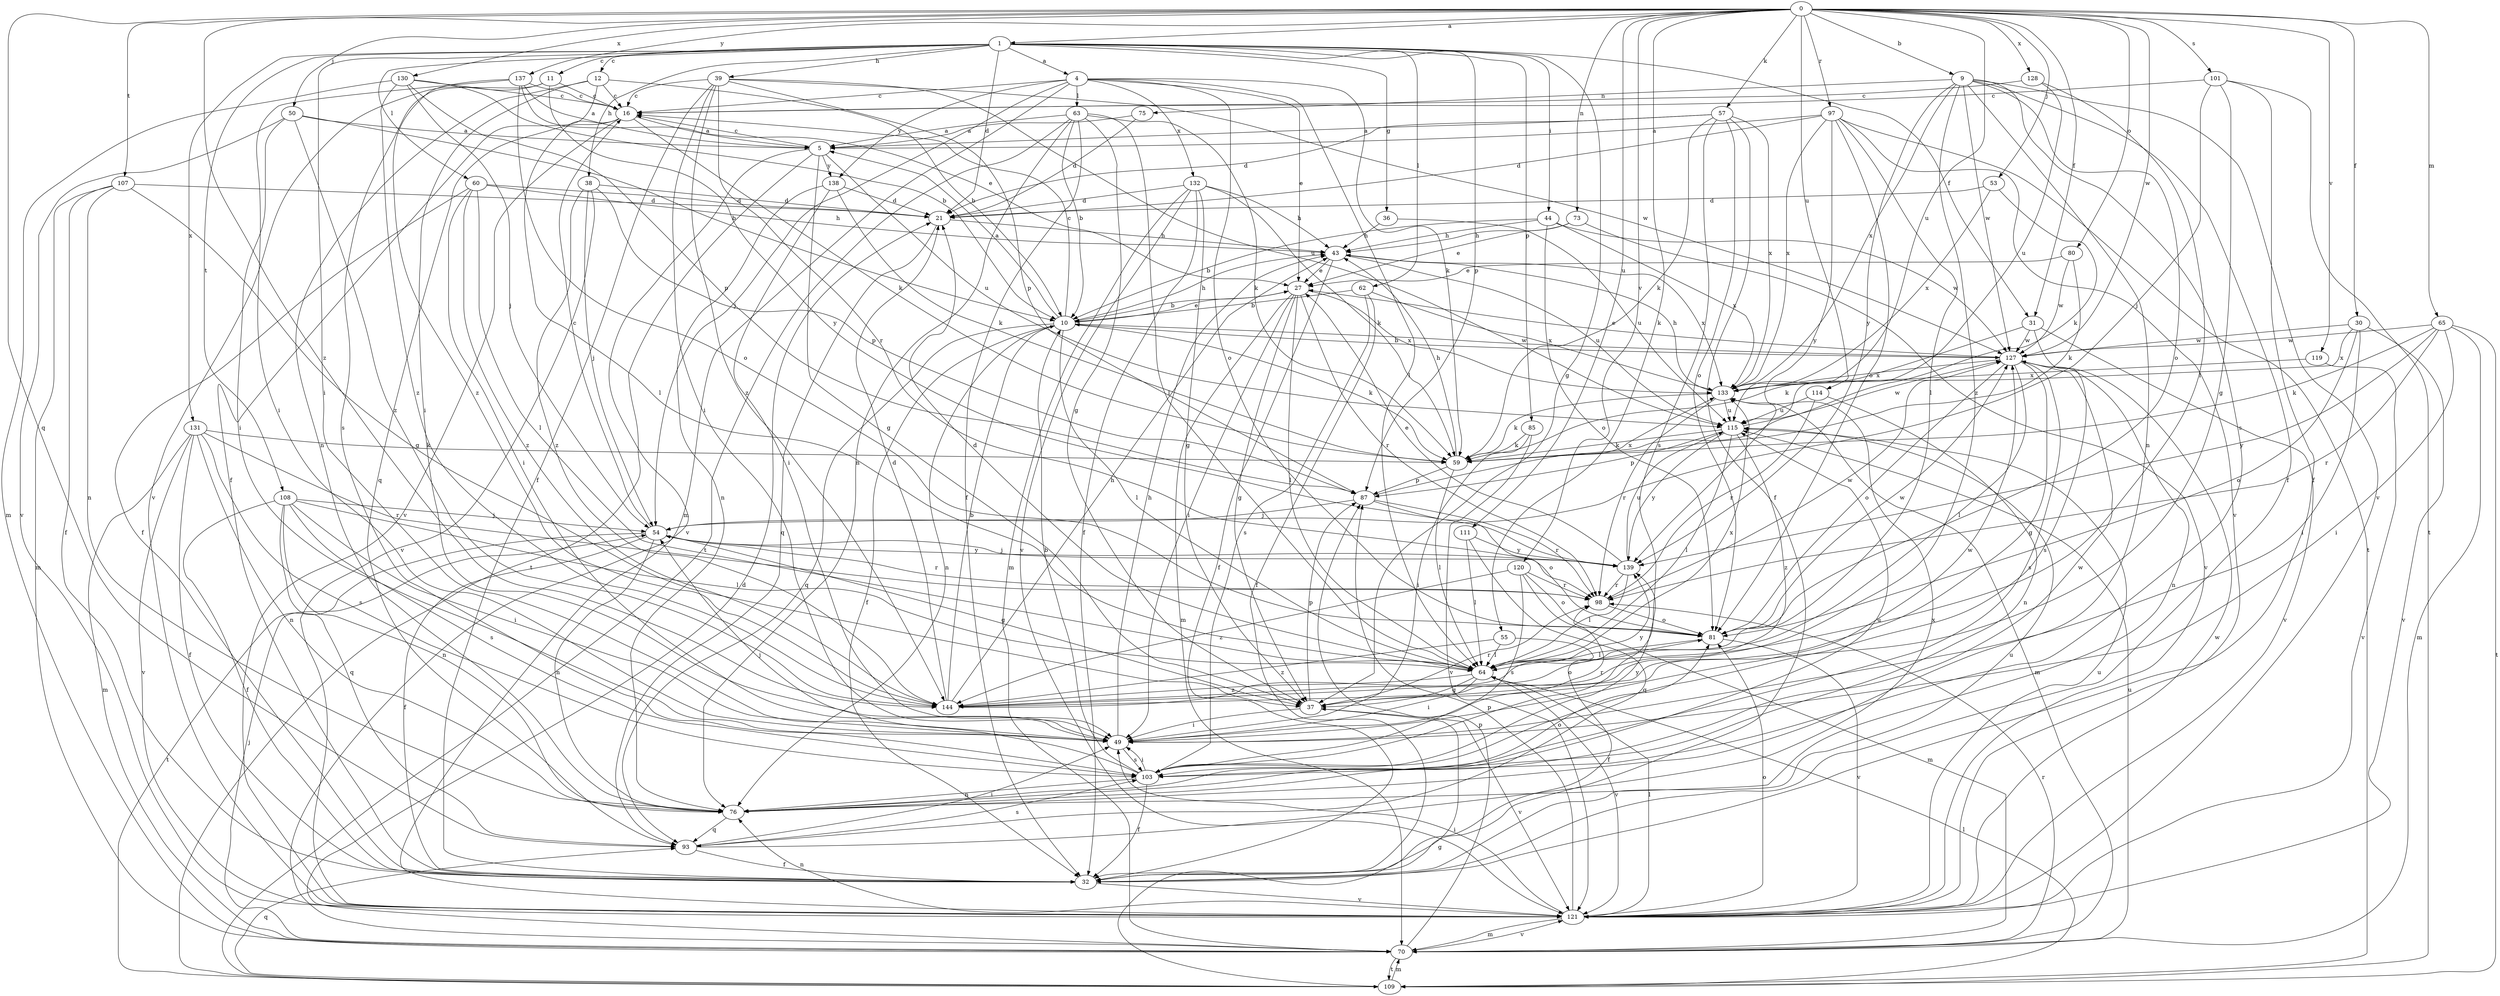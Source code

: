 strict digraph  {
0;
1;
4;
5;
9;
10;
11;
12;
16;
21;
27;
30;
31;
32;
36;
37;
38;
39;
43;
44;
49;
50;
53;
54;
55;
57;
59;
60;
62;
63;
64;
65;
70;
73;
75;
76;
80;
81;
85;
87;
93;
97;
98;
101;
103;
107;
108;
109;
111;
114;
115;
119;
120;
121;
127;
128;
130;
131;
132;
133;
137;
138;
139;
144;
0 -> 1  [label=a];
0 -> 9  [label=b];
0 -> 30  [label=f];
0 -> 31  [label=f];
0 -> 50  [label=j];
0 -> 53  [label=j];
0 -> 55  [label=k];
0 -> 57  [label=k];
0 -> 65  [label=m];
0 -> 73  [label=n];
0 -> 80  [label=o];
0 -> 93  [label=q];
0 -> 97  [label=r];
0 -> 101  [label=s];
0 -> 107  [label=t];
0 -> 111  [label=u];
0 -> 114  [label=u];
0 -> 115  [label=u];
0 -> 119  [label=v];
0 -> 120  [label=v];
0 -> 127  [label=w];
0 -> 128  [label=x];
0 -> 130  [label=x];
0 -> 137  [label=y];
0 -> 144  [label=z];
1 -> 4  [label=a];
1 -> 11  [label=c];
1 -> 12  [label=c];
1 -> 21  [label=d];
1 -> 31  [label=f];
1 -> 36  [label=g];
1 -> 37  [label=g];
1 -> 38  [label=h];
1 -> 39  [label=h];
1 -> 44  [label=i];
1 -> 49  [label=i];
1 -> 60  [label=l];
1 -> 62  [label=l];
1 -> 85  [label=p];
1 -> 87  [label=p];
1 -> 108  [label=t];
1 -> 131  [label=x];
4 -> 16  [label=c];
4 -> 27  [label=e];
4 -> 54  [label=j];
4 -> 59  [label=k];
4 -> 63  [label=l];
4 -> 64  [label=l];
4 -> 70  [label=m];
4 -> 81  [label=o];
4 -> 132  [label=x];
4 -> 138  [label=y];
5 -> 16  [label=c];
5 -> 37  [label=g];
5 -> 109  [label=t];
5 -> 115  [label=u];
5 -> 121  [label=v];
5 -> 138  [label=y];
9 -> 32  [label=f];
9 -> 75  [label=n];
9 -> 76  [label=n];
9 -> 81  [label=o];
9 -> 103  [label=s];
9 -> 121  [label=v];
9 -> 127  [label=w];
9 -> 133  [label=x];
9 -> 139  [label=y];
9 -> 144  [label=z];
10 -> 5  [label=a];
10 -> 16  [label=c];
10 -> 27  [label=e];
10 -> 32  [label=f];
10 -> 43  [label=h];
10 -> 59  [label=k];
10 -> 64  [label=l];
10 -> 76  [label=n];
10 -> 93  [label=q];
10 -> 127  [label=w];
11 -> 16  [label=c];
11 -> 103  [label=s];
11 -> 121  [label=v];
11 -> 139  [label=y];
12 -> 10  [label=b];
12 -> 16  [label=c];
12 -> 32  [label=f];
12 -> 49  [label=i];
12 -> 76  [label=n];
16 -> 5  [label=a];
16 -> 59  [label=k];
16 -> 64  [label=l];
16 -> 93  [label=q];
16 -> 121  [label=v];
21 -> 43  [label=h];
21 -> 93  [label=q];
27 -> 10  [label=b];
27 -> 37  [label=g];
27 -> 49  [label=i];
27 -> 64  [label=l];
27 -> 70  [label=m];
27 -> 98  [label=r];
27 -> 133  [label=x];
30 -> 49  [label=i];
30 -> 81  [label=o];
30 -> 121  [label=v];
30 -> 127  [label=w];
30 -> 133  [label=x];
31 -> 59  [label=k];
31 -> 103  [label=s];
31 -> 121  [label=v];
31 -> 127  [label=w];
32 -> 115  [label=u];
32 -> 121  [label=v];
36 -> 43  [label=h];
36 -> 115  [label=u];
37 -> 49  [label=i];
37 -> 87  [label=p];
37 -> 98  [label=r];
37 -> 121  [label=v];
38 -> 21  [label=d];
38 -> 54  [label=j];
38 -> 87  [label=p];
38 -> 121  [label=v];
38 -> 144  [label=z];
39 -> 16  [label=c];
39 -> 32  [label=f];
39 -> 49  [label=i];
39 -> 87  [label=p];
39 -> 98  [label=r];
39 -> 115  [label=u];
39 -> 127  [label=w];
39 -> 144  [label=z];
43 -> 27  [label=e];
43 -> 32  [label=f];
43 -> 115  [label=u];
43 -> 133  [label=x];
44 -> 10  [label=b];
44 -> 43  [label=h];
44 -> 81  [label=o];
44 -> 127  [label=w];
44 -> 133  [label=x];
49 -> 43  [label=h];
49 -> 98  [label=r];
49 -> 103  [label=s];
49 -> 127  [label=w];
50 -> 5  [label=a];
50 -> 10  [label=b];
50 -> 49  [label=i];
50 -> 121  [label=v];
50 -> 144  [label=z];
53 -> 21  [label=d];
53 -> 59  [label=k];
53 -> 133  [label=x];
54 -> 16  [label=c];
54 -> 32  [label=f];
54 -> 37  [label=g];
54 -> 76  [label=n];
54 -> 98  [label=r];
54 -> 109  [label=t];
54 -> 139  [label=y];
55 -> 32  [label=f];
55 -> 64  [label=l];
55 -> 144  [label=z];
57 -> 5  [label=a];
57 -> 21  [label=d];
57 -> 32  [label=f];
57 -> 59  [label=k];
57 -> 81  [label=o];
57 -> 103  [label=s];
57 -> 133  [label=x];
59 -> 43  [label=h];
59 -> 64  [label=l];
59 -> 87  [label=p];
60 -> 21  [label=d];
60 -> 32  [label=f];
60 -> 43  [label=h];
60 -> 49  [label=i];
60 -> 64  [label=l];
60 -> 144  [label=z];
62 -> 10  [label=b];
62 -> 32  [label=f];
62 -> 103  [label=s];
62 -> 133  [label=x];
63 -> 5  [label=a];
63 -> 10  [label=b];
63 -> 32  [label=f];
63 -> 37  [label=g];
63 -> 59  [label=k];
63 -> 64  [label=l];
63 -> 76  [label=n];
63 -> 109  [label=t];
64 -> 21  [label=d];
64 -> 37  [label=g];
64 -> 49  [label=i];
64 -> 121  [label=v];
64 -> 133  [label=x];
64 -> 144  [label=z];
65 -> 49  [label=i];
65 -> 59  [label=k];
65 -> 70  [label=m];
65 -> 98  [label=r];
65 -> 109  [label=t];
65 -> 127  [label=w];
65 -> 139  [label=y];
70 -> 21  [label=d];
70 -> 54  [label=j];
70 -> 87  [label=p];
70 -> 98  [label=r];
70 -> 109  [label=t];
70 -> 115  [label=u];
70 -> 121  [label=v];
73 -> 27  [label=e];
73 -> 43  [label=h];
73 -> 121  [label=v];
75 -> 5  [label=a];
75 -> 21  [label=d];
76 -> 81  [label=o];
76 -> 93  [label=q];
76 -> 115  [label=u];
80 -> 27  [label=e];
80 -> 59  [label=k];
80 -> 127  [label=w];
81 -> 64  [label=l];
81 -> 121  [label=v];
81 -> 127  [label=w];
85 -> 49  [label=i];
85 -> 59  [label=k];
85 -> 121  [label=v];
87 -> 54  [label=j];
87 -> 81  [label=o];
87 -> 98  [label=r];
87 -> 133  [label=x];
93 -> 32  [label=f];
93 -> 49  [label=i];
93 -> 103  [label=s];
93 -> 133  [label=x];
97 -> 5  [label=a];
97 -> 21  [label=d];
97 -> 64  [label=l];
97 -> 81  [label=o];
97 -> 109  [label=t];
97 -> 121  [label=v];
97 -> 133  [label=x];
97 -> 139  [label=y];
98 -> 81  [label=o];
98 -> 127  [label=w];
101 -> 16  [label=c];
101 -> 32  [label=f];
101 -> 37  [label=g];
101 -> 54  [label=j];
101 -> 109  [label=t];
103 -> 10  [label=b];
103 -> 32  [label=f];
103 -> 49  [label=i];
103 -> 54  [label=j];
103 -> 76  [label=n];
103 -> 127  [label=w];
103 -> 139  [label=y];
107 -> 21  [label=d];
107 -> 32  [label=f];
107 -> 37  [label=g];
107 -> 70  [label=m];
107 -> 76  [label=n];
108 -> 32  [label=f];
108 -> 49  [label=i];
108 -> 54  [label=j];
108 -> 64  [label=l];
108 -> 76  [label=n];
108 -> 93  [label=q];
108 -> 103  [label=s];
109 -> 37  [label=g];
109 -> 64  [label=l];
109 -> 70  [label=m];
109 -> 93  [label=q];
111 -> 64  [label=l];
111 -> 93  [label=q];
111 -> 139  [label=y];
114 -> 76  [label=n];
114 -> 98  [label=r];
114 -> 115  [label=u];
115 -> 59  [label=k];
115 -> 64  [label=l];
115 -> 87  [label=p];
115 -> 127  [label=w];
115 -> 139  [label=y];
115 -> 144  [label=z];
119 -> 121  [label=v];
119 -> 133  [label=x];
120 -> 70  [label=m];
120 -> 81  [label=o];
120 -> 98  [label=r];
120 -> 103  [label=s];
120 -> 144  [label=z];
121 -> 49  [label=i];
121 -> 64  [label=l];
121 -> 70  [label=m];
121 -> 76  [label=n];
121 -> 81  [label=o];
121 -> 87  [label=p];
121 -> 115  [label=u];
121 -> 127  [label=w];
127 -> 10  [label=b];
127 -> 27  [label=e];
127 -> 37  [label=g];
127 -> 64  [label=l];
127 -> 76  [label=n];
127 -> 81  [label=o];
127 -> 103  [label=s];
127 -> 133  [label=x];
128 -> 16  [label=c];
128 -> 64  [label=l];
128 -> 115  [label=u];
130 -> 10  [label=b];
130 -> 16  [label=c];
130 -> 54  [label=j];
130 -> 70  [label=m];
130 -> 87  [label=p];
130 -> 144  [label=z];
131 -> 32  [label=f];
131 -> 59  [label=k];
131 -> 70  [label=m];
131 -> 76  [label=n];
131 -> 98  [label=r];
131 -> 103  [label=s];
131 -> 121  [label=v];
132 -> 21  [label=d];
132 -> 32  [label=f];
132 -> 37  [label=g];
132 -> 43  [label=h];
132 -> 59  [label=k];
132 -> 70  [label=m];
132 -> 121  [label=v];
133 -> 43  [label=h];
133 -> 59  [label=k];
133 -> 70  [label=m];
133 -> 98  [label=r];
133 -> 115  [label=u];
137 -> 5  [label=a];
137 -> 16  [label=c];
137 -> 27  [label=e];
137 -> 49  [label=i];
137 -> 81  [label=o];
137 -> 144  [label=z];
138 -> 21  [label=d];
138 -> 49  [label=i];
138 -> 59  [label=k];
138 -> 76  [label=n];
139 -> 27  [label=e];
139 -> 54  [label=j];
139 -> 64  [label=l];
139 -> 98  [label=r];
139 -> 115  [label=u];
144 -> 10  [label=b];
144 -> 21  [label=d];
144 -> 43  [label=h];
144 -> 81  [label=o];
144 -> 139  [label=y];
}
